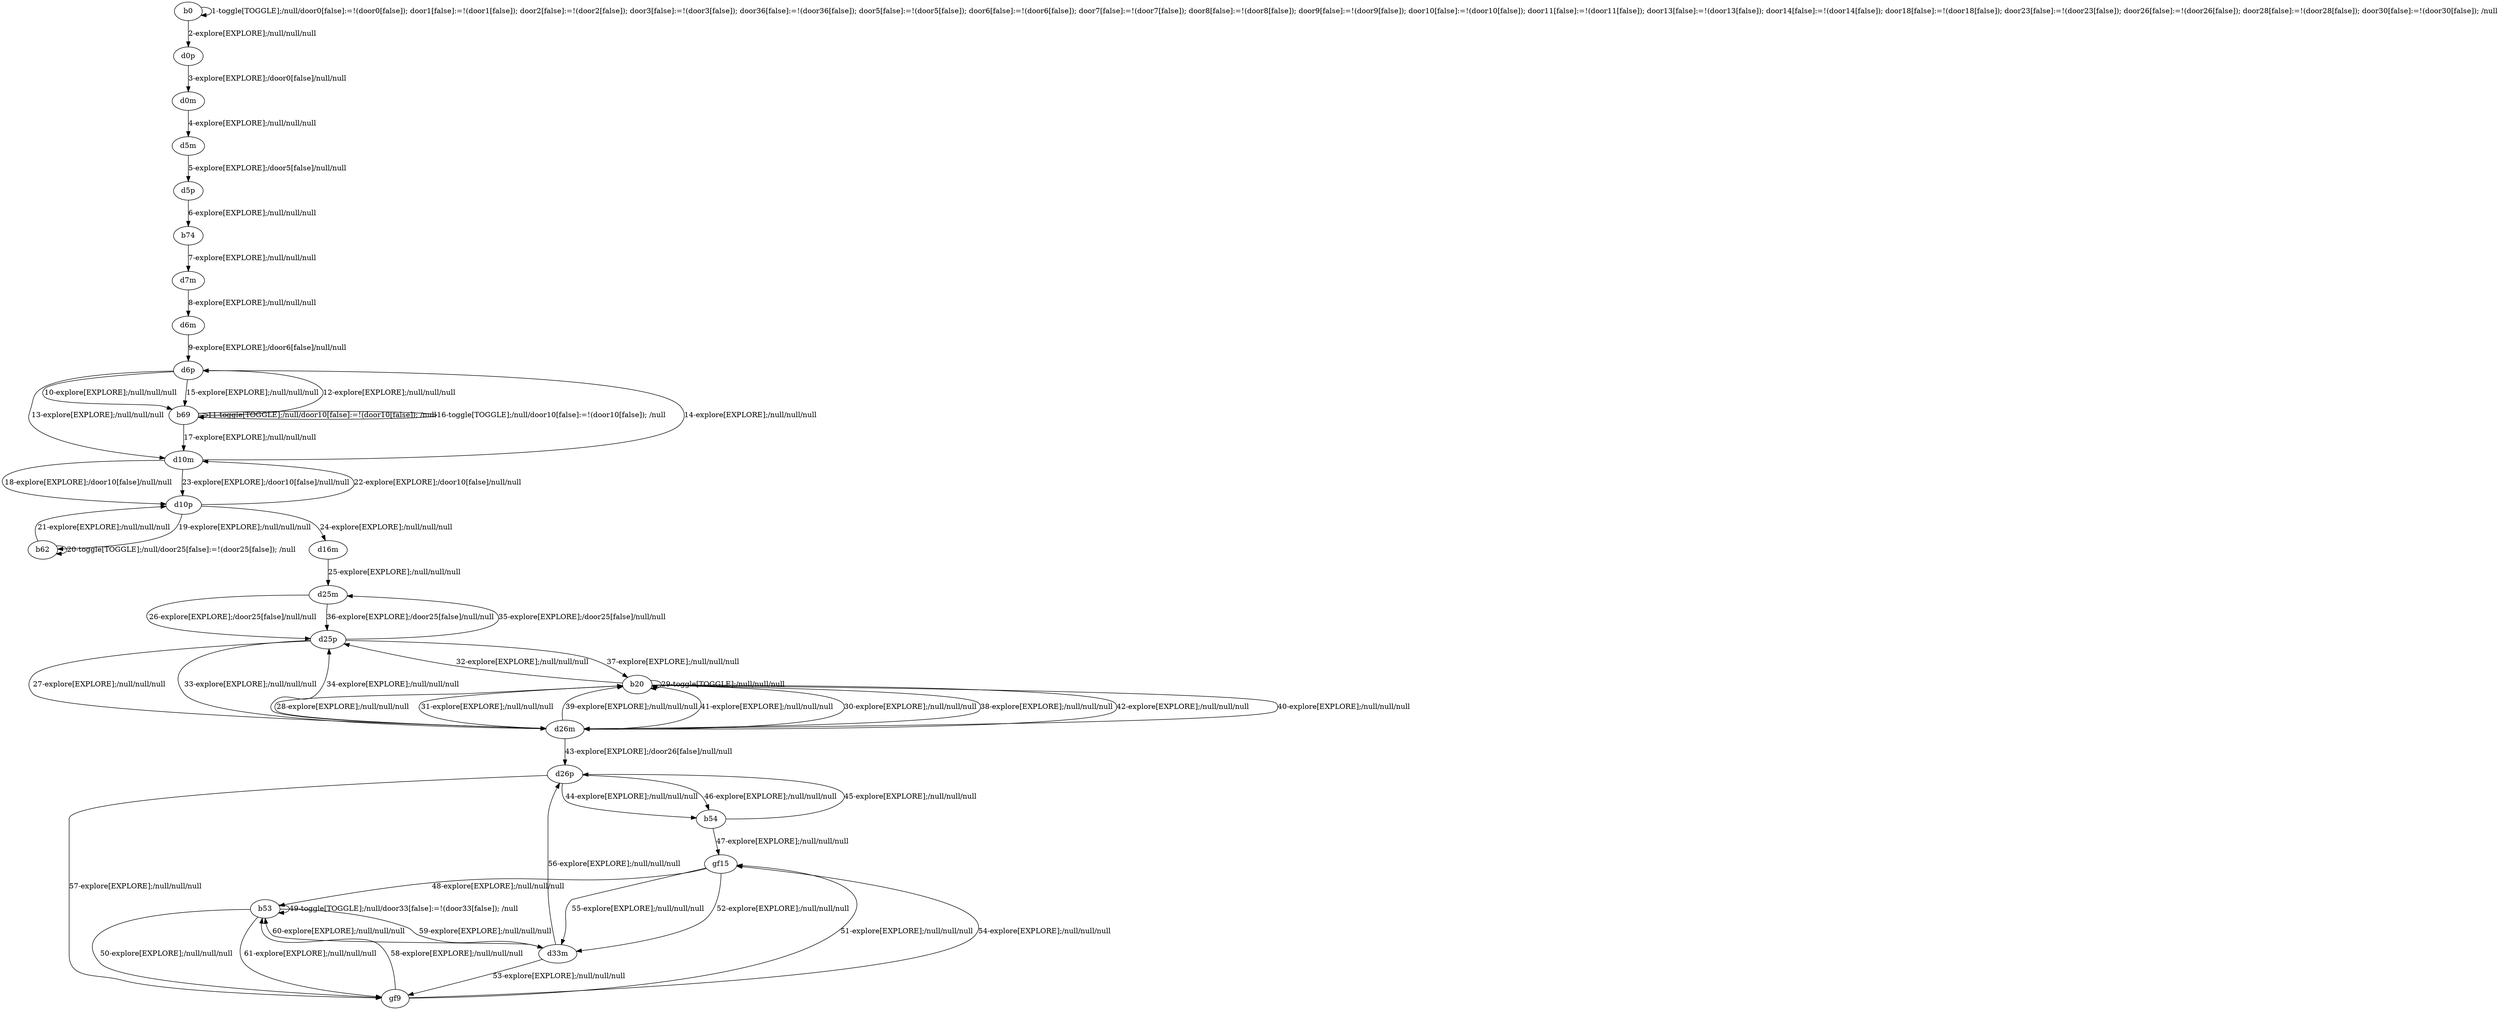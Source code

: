 # Total number of goals covered by this test: 1
# d33m --> b53

digraph g {
"b0" -> "b0" [label = "1-toggle[TOGGLE];/null/door0[false]:=!(door0[false]); door1[false]:=!(door1[false]); door2[false]:=!(door2[false]); door3[false]:=!(door3[false]); door36[false]:=!(door36[false]); door5[false]:=!(door5[false]); door6[false]:=!(door6[false]); door7[false]:=!(door7[false]); door8[false]:=!(door8[false]); door9[false]:=!(door9[false]); door10[false]:=!(door10[false]); door11[false]:=!(door11[false]); door13[false]:=!(door13[false]); door14[false]:=!(door14[false]); door18[false]:=!(door18[false]); door23[false]:=!(door23[false]); door26[false]:=!(door26[false]); door28[false]:=!(door28[false]); door30[false]:=!(door30[false]); /null"];
"b0" -> "d0p" [label = "2-explore[EXPLORE];/null/null/null"];
"d0p" -> "d0m" [label = "3-explore[EXPLORE];/door0[false]/null/null"];
"d0m" -> "d5m" [label = "4-explore[EXPLORE];/null/null/null"];
"d5m" -> "d5p" [label = "5-explore[EXPLORE];/door5[false]/null/null"];
"d5p" -> "b74" [label = "6-explore[EXPLORE];/null/null/null"];
"b74" -> "d7m" [label = "7-explore[EXPLORE];/null/null/null"];
"d7m" -> "d6m" [label = "8-explore[EXPLORE];/null/null/null"];
"d6m" -> "d6p" [label = "9-explore[EXPLORE];/door6[false]/null/null"];
"d6p" -> "b69" [label = "10-explore[EXPLORE];/null/null/null"];
"b69" -> "b69" [label = "11-toggle[TOGGLE];/null/door10[false]:=!(door10[false]); /null"];
"b69" -> "d6p" [label = "12-explore[EXPLORE];/null/null/null"];
"d6p" -> "d10m" [label = "13-explore[EXPLORE];/null/null/null"];
"d10m" -> "d6p" [label = "14-explore[EXPLORE];/null/null/null"];
"d6p" -> "b69" [label = "15-explore[EXPLORE];/null/null/null"];
"b69" -> "b69" [label = "16-toggle[TOGGLE];/null/door10[false]:=!(door10[false]); /null"];
"b69" -> "d10m" [label = "17-explore[EXPLORE];/null/null/null"];
"d10m" -> "d10p" [label = "18-explore[EXPLORE];/door10[false]/null/null"];
"d10p" -> "b62" [label = "19-explore[EXPLORE];/null/null/null"];
"b62" -> "b62" [label = "20-toggle[TOGGLE];/null/door25[false]:=!(door25[false]); /null"];
"b62" -> "d10p" [label = "21-explore[EXPLORE];/null/null/null"];
"d10p" -> "d10m" [label = "22-explore[EXPLORE];/door10[false]/null/null"];
"d10m" -> "d10p" [label = "23-explore[EXPLORE];/door10[false]/null/null"];
"d10p" -> "d16m" [label = "24-explore[EXPLORE];/null/null/null"];
"d16m" -> "d25m" [label = "25-explore[EXPLORE];/null/null/null"];
"d25m" -> "d25p" [label = "26-explore[EXPLORE];/door25[false]/null/null"];
"d25p" -> "d26m" [label = "27-explore[EXPLORE];/null/null/null"];
"d26m" -> "b20" [label = "28-explore[EXPLORE];/null/null/null"];
"b20" -> "b20" [label = "29-toggle[TOGGLE];/null/null/null"];
"b20" -> "d26m" [label = "30-explore[EXPLORE];/null/null/null"];
"d26m" -> "b20" [label = "31-explore[EXPLORE];/null/null/null"];
"b20" -> "d25p" [label = "32-explore[EXPLORE];/null/null/null"];
"d25p" -> "d26m" [label = "33-explore[EXPLORE];/null/null/null"];
"d26m" -> "d25p" [label = "34-explore[EXPLORE];/null/null/null"];
"d25p" -> "d25m" [label = "35-explore[EXPLORE];/door25[false]/null/null"];
"d25m" -> "d25p" [label = "36-explore[EXPLORE];/door25[false]/null/null"];
"d25p" -> "b20" [label = "37-explore[EXPLORE];/null/null/null"];
"b20" -> "d26m" [label = "38-explore[EXPLORE];/null/null/null"];
"d26m" -> "b20" [label = "39-explore[EXPLORE];/null/null/null"];
"b20" -> "d26m" [label = "40-explore[EXPLORE];/null/null/null"];
"d26m" -> "b20" [label = "41-explore[EXPLORE];/null/null/null"];
"b20" -> "d26m" [label = "42-explore[EXPLORE];/null/null/null"];
"d26m" -> "d26p" [label = "43-explore[EXPLORE];/door26[false]/null/null"];
"d26p" -> "b54" [label = "44-explore[EXPLORE];/null/null/null"];
"b54" -> "d26p" [label = "45-explore[EXPLORE];/null/null/null"];
"d26p" -> "b54" [label = "46-explore[EXPLORE];/null/null/null"];
"b54" -> "gf15" [label = "47-explore[EXPLORE];/null/null/null"];
"gf15" -> "b53" [label = "48-explore[EXPLORE];/null/null/null"];
"b53" -> "b53" [label = "49-toggle[TOGGLE];/null/door33[false]:=!(door33[false]); /null"];
"b53" -> "gf9" [label = "50-explore[EXPLORE];/null/null/null"];
"gf9" -> "gf15" [label = "51-explore[EXPLORE];/null/null/null"];
"gf15" -> "d33m" [label = "52-explore[EXPLORE];/null/null/null"];
"d33m" -> "gf9" [label = "53-explore[EXPLORE];/null/null/null"];
"gf9" -> "gf15" [label = "54-explore[EXPLORE];/null/null/null"];
"gf15" -> "d33m" [label = "55-explore[EXPLORE];/null/null/null"];
"d33m" -> "d26p" [label = "56-explore[EXPLORE];/null/null/null"];
"d26p" -> "gf9" [label = "57-explore[EXPLORE];/null/null/null"];
"gf9" -> "b53" [label = "58-explore[EXPLORE];/null/null/null"];
"b53" -> "d33m" [label = "59-explore[EXPLORE];/null/null/null"];
"d33m" -> "b53" [label = "60-explore[EXPLORE];/null/null/null"];
"b53" -> "gf9" [label = "61-explore[EXPLORE];/null/null/null"];
}